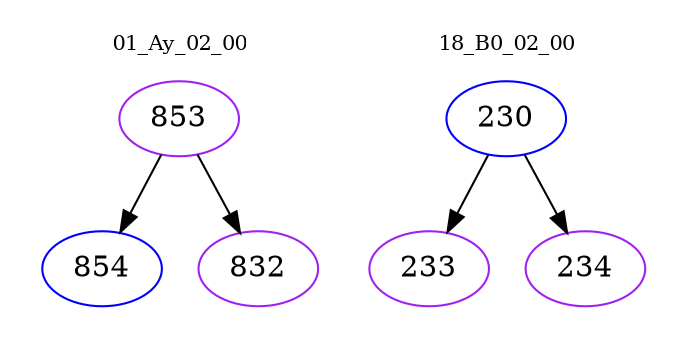 digraph{
subgraph cluster_0 {
color = white
label = "01_Ay_02_00";
fontsize=10;
T0_853 [label="853", color="purple"]
T0_853 -> T0_854 [color="black"]
T0_854 [label="854", color="blue"]
T0_853 -> T0_832 [color="black"]
T0_832 [label="832", color="purple"]
}
subgraph cluster_1 {
color = white
label = "18_B0_02_00";
fontsize=10;
T1_230 [label="230", color="blue"]
T1_230 -> T1_233 [color="black"]
T1_233 [label="233", color="purple"]
T1_230 -> T1_234 [color="black"]
T1_234 [label="234", color="purple"]
}
}
